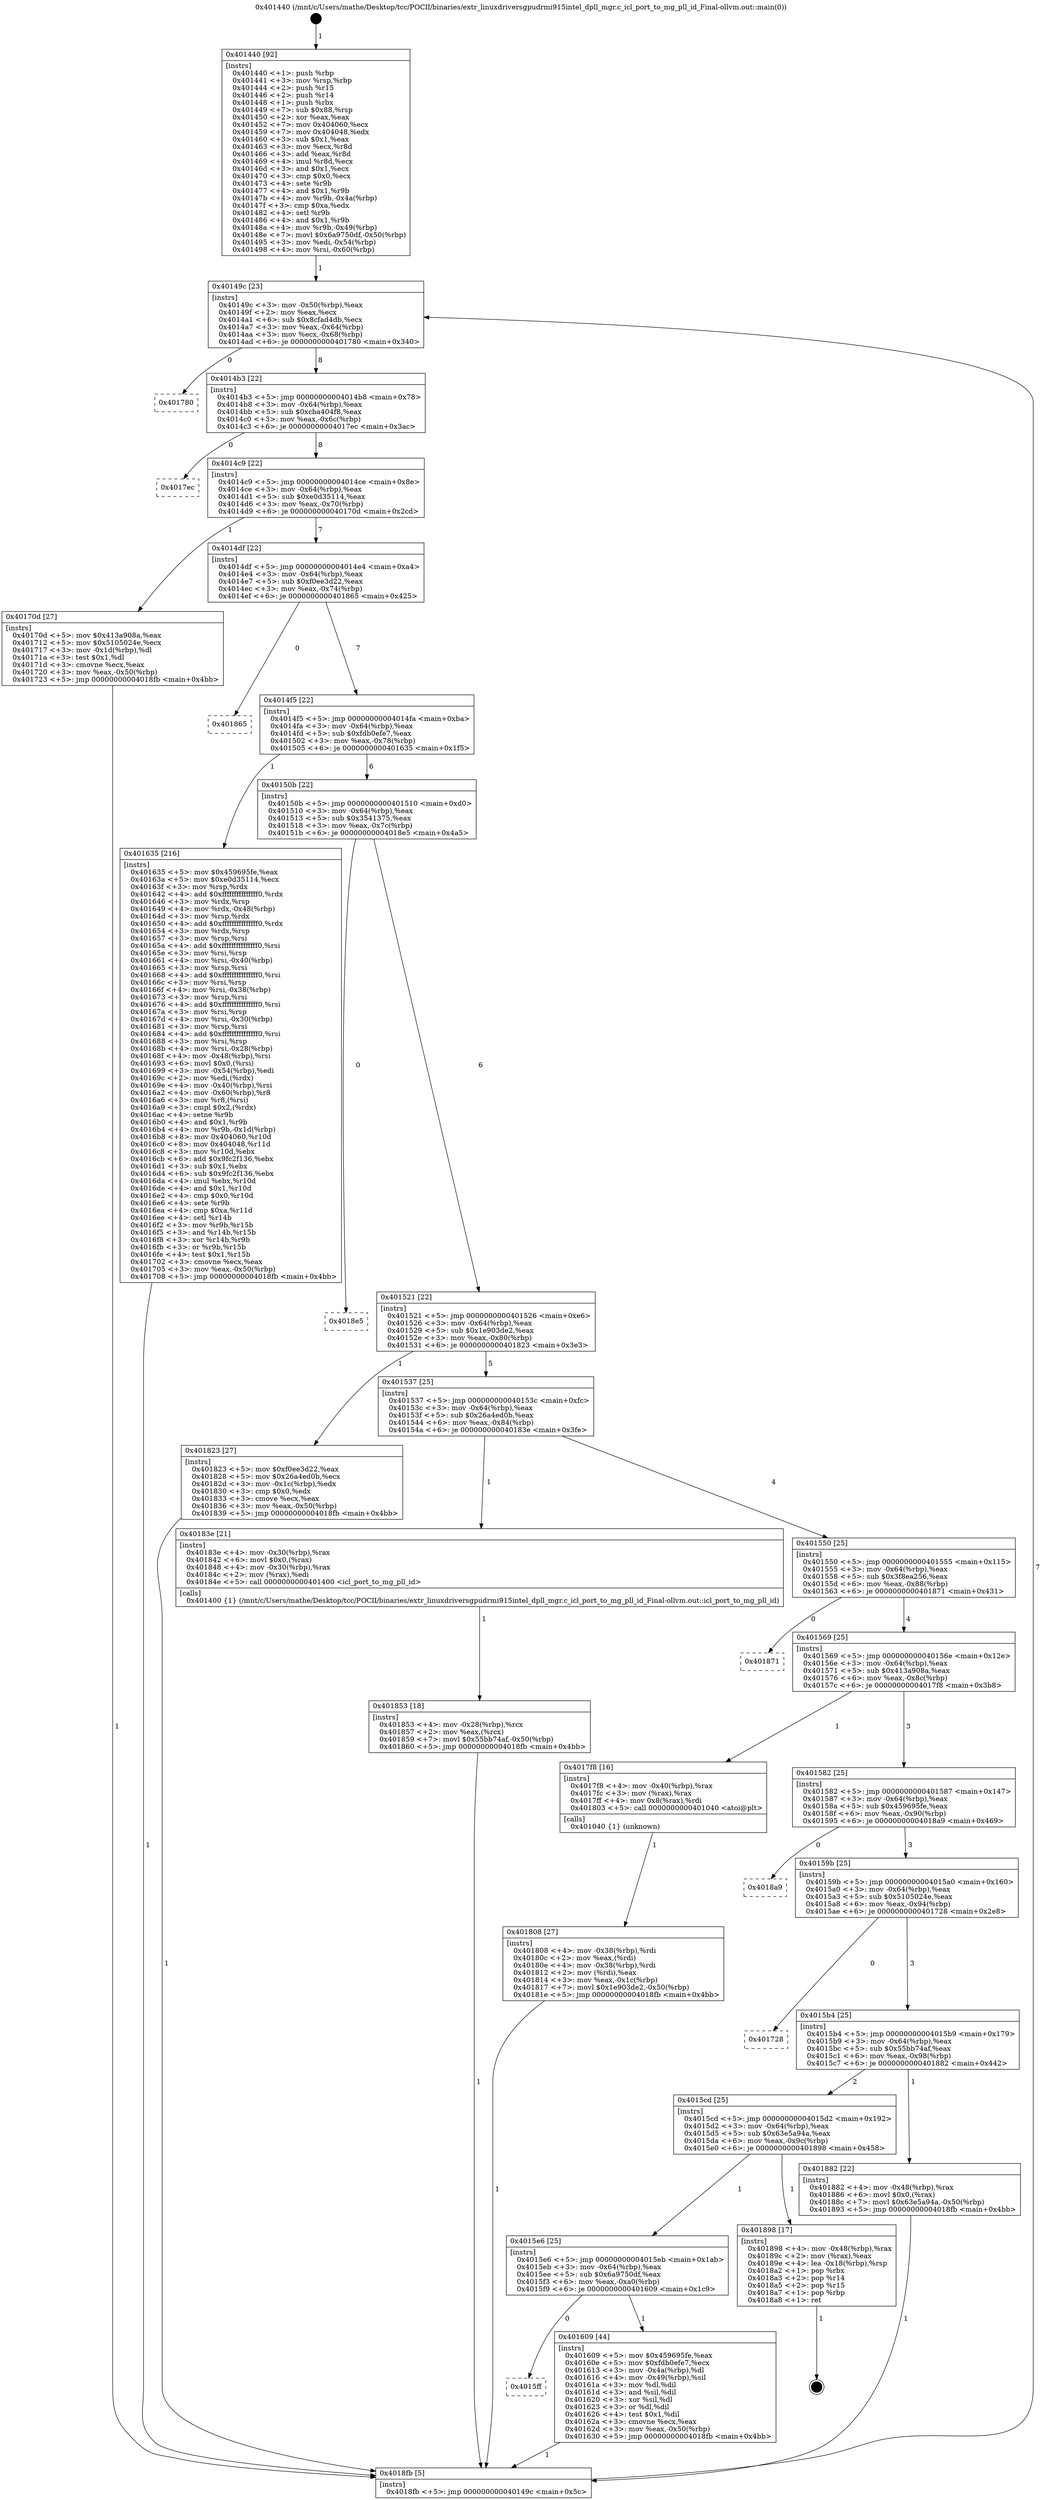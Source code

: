 digraph "0x401440" {
  label = "0x401440 (/mnt/c/Users/mathe/Desktop/tcc/POCII/binaries/extr_linuxdriversgpudrmi915intel_dpll_mgr.c_icl_port_to_mg_pll_id_Final-ollvm.out::main(0))"
  labelloc = "t"
  node[shape=record]

  Entry [label="",width=0.3,height=0.3,shape=circle,fillcolor=black,style=filled]
  "0x40149c" [label="{
     0x40149c [23]\l
     | [instrs]\l
     &nbsp;&nbsp;0x40149c \<+3\>: mov -0x50(%rbp),%eax\l
     &nbsp;&nbsp;0x40149f \<+2\>: mov %eax,%ecx\l
     &nbsp;&nbsp;0x4014a1 \<+6\>: sub $0x8cfad4db,%ecx\l
     &nbsp;&nbsp;0x4014a7 \<+3\>: mov %eax,-0x64(%rbp)\l
     &nbsp;&nbsp;0x4014aa \<+3\>: mov %ecx,-0x68(%rbp)\l
     &nbsp;&nbsp;0x4014ad \<+6\>: je 0000000000401780 \<main+0x340\>\l
  }"]
  "0x401780" [label="{
     0x401780\l
  }", style=dashed]
  "0x4014b3" [label="{
     0x4014b3 [22]\l
     | [instrs]\l
     &nbsp;&nbsp;0x4014b3 \<+5\>: jmp 00000000004014b8 \<main+0x78\>\l
     &nbsp;&nbsp;0x4014b8 \<+3\>: mov -0x64(%rbp),%eax\l
     &nbsp;&nbsp;0x4014bb \<+5\>: sub $0xcba404f8,%eax\l
     &nbsp;&nbsp;0x4014c0 \<+3\>: mov %eax,-0x6c(%rbp)\l
     &nbsp;&nbsp;0x4014c3 \<+6\>: je 00000000004017ec \<main+0x3ac\>\l
  }"]
  Exit [label="",width=0.3,height=0.3,shape=circle,fillcolor=black,style=filled,peripheries=2]
  "0x4017ec" [label="{
     0x4017ec\l
  }", style=dashed]
  "0x4014c9" [label="{
     0x4014c9 [22]\l
     | [instrs]\l
     &nbsp;&nbsp;0x4014c9 \<+5\>: jmp 00000000004014ce \<main+0x8e\>\l
     &nbsp;&nbsp;0x4014ce \<+3\>: mov -0x64(%rbp),%eax\l
     &nbsp;&nbsp;0x4014d1 \<+5\>: sub $0xe0d35114,%eax\l
     &nbsp;&nbsp;0x4014d6 \<+3\>: mov %eax,-0x70(%rbp)\l
     &nbsp;&nbsp;0x4014d9 \<+6\>: je 000000000040170d \<main+0x2cd\>\l
  }"]
  "0x401853" [label="{
     0x401853 [18]\l
     | [instrs]\l
     &nbsp;&nbsp;0x401853 \<+4\>: mov -0x28(%rbp),%rcx\l
     &nbsp;&nbsp;0x401857 \<+2\>: mov %eax,(%rcx)\l
     &nbsp;&nbsp;0x401859 \<+7\>: movl $0x55bb74af,-0x50(%rbp)\l
     &nbsp;&nbsp;0x401860 \<+5\>: jmp 00000000004018fb \<main+0x4bb\>\l
  }"]
  "0x40170d" [label="{
     0x40170d [27]\l
     | [instrs]\l
     &nbsp;&nbsp;0x40170d \<+5\>: mov $0x413a908a,%eax\l
     &nbsp;&nbsp;0x401712 \<+5\>: mov $0x5105024e,%ecx\l
     &nbsp;&nbsp;0x401717 \<+3\>: mov -0x1d(%rbp),%dl\l
     &nbsp;&nbsp;0x40171a \<+3\>: test $0x1,%dl\l
     &nbsp;&nbsp;0x40171d \<+3\>: cmovne %ecx,%eax\l
     &nbsp;&nbsp;0x401720 \<+3\>: mov %eax,-0x50(%rbp)\l
     &nbsp;&nbsp;0x401723 \<+5\>: jmp 00000000004018fb \<main+0x4bb\>\l
  }"]
  "0x4014df" [label="{
     0x4014df [22]\l
     | [instrs]\l
     &nbsp;&nbsp;0x4014df \<+5\>: jmp 00000000004014e4 \<main+0xa4\>\l
     &nbsp;&nbsp;0x4014e4 \<+3\>: mov -0x64(%rbp),%eax\l
     &nbsp;&nbsp;0x4014e7 \<+5\>: sub $0xf0ee3d22,%eax\l
     &nbsp;&nbsp;0x4014ec \<+3\>: mov %eax,-0x74(%rbp)\l
     &nbsp;&nbsp;0x4014ef \<+6\>: je 0000000000401865 \<main+0x425\>\l
  }"]
  "0x401808" [label="{
     0x401808 [27]\l
     | [instrs]\l
     &nbsp;&nbsp;0x401808 \<+4\>: mov -0x38(%rbp),%rdi\l
     &nbsp;&nbsp;0x40180c \<+2\>: mov %eax,(%rdi)\l
     &nbsp;&nbsp;0x40180e \<+4\>: mov -0x38(%rbp),%rdi\l
     &nbsp;&nbsp;0x401812 \<+2\>: mov (%rdi),%eax\l
     &nbsp;&nbsp;0x401814 \<+3\>: mov %eax,-0x1c(%rbp)\l
     &nbsp;&nbsp;0x401817 \<+7\>: movl $0x1e903de2,-0x50(%rbp)\l
     &nbsp;&nbsp;0x40181e \<+5\>: jmp 00000000004018fb \<main+0x4bb\>\l
  }"]
  "0x401865" [label="{
     0x401865\l
  }", style=dashed]
  "0x4014f5" [label="{
     0x4014f5 [22]\l
     | [instrs]\l
     &nbsp;&nbsp;0x4014f5 \<+5\>: jmp 00000000004014fa \<main+0xba\>\l
     &nbsp;&nbsp;0x4014fa \<+3\>: mov -0x64(%rbp),%eax\l
     &nbsp;&nbsp;0x4014fd \<+5\>: sub $0xfdb0efe7,%eax\l
     &nbsp;&nbsp;0x401502 \<+3\>: mov %eax,-0x78(%rbp)\l
     &nbsp;&nbsp;0x401505 \<+6\>: je 0000000000401635 \<main+0x1f5\>\l
  }"]
  "0x401440" [label="{
     0x401440 [92]\l
     | [instrs]\l
     &nbsp;&nbsp;0x401440 \<+1\>: push %rbp\l
     &nbsp;&nbsp;0x401441 \<+3\>: mov %rsp,%rbp\l
     &nbsp;&nbsp;0x401444 \<+2\>: push %r15\l
     &nbsp;&nbsp;0x401446 \<+2\>: push %r14\l
     &nbsp;&nbsp;0x401448 \<+1\>: push %rbx\l
     &nbsp;&nbsp;0x401449 \<+7\>: sub $0x88,%rsp\l
     &nbsp;&nbsp;0x401450 \<+2\>: xor %eax,%eax\l
     &nbsp;&nbsp;0x401452 \<+7\>: mov 0x404060,%ecx\l
     &nbsp;&nbsp;0x401459 \<+7\>: mov 0x404048,%edx\l
     &nbsp;&nbsp;0x401460 \<+3\>: sub $0x1,%eax\l
     &nbsp;&nbsp;0x401463 \<+3\>: mov %ecx,%r8d\l
     &nbsp;&nbsp;0x401466 \<+3\>: add %eax,%r8d\l
     &nbsp;&nbsp;0x401469 \<+4\>: imul %r8d,%ecx\l
     &nbsp;&nbsp;0x40146d \<+3\>: and $0x1,%ecx\l
     &nbsp;&nbsp;0x401470 \<+3\>: cmp $0x0,%ecx\l
     &nbsp;&nbsp;0x401473 \<+4\>: sete %r9b\l
     &nbsp;&nbsp;0x401477 \<+4\>: and $0x1,%r9b\l
     &nbsp;&nbsp;0x40147b \<+4\>: mov %r9b,-0x4a(%rbp)\l
     &nbsp;&nbsp;0x40147f \<+3\>: cmp $0xa,%edx\l
     &nbsp;&nbsp;0x401482 \<+4\>: setl %r9b\l
     &nbsp;&nbsp;0x401486 \<+4\>: and $0x1,%r9b\l
     &nbsp;&nbsp;0x40148a \<+4\>: mov %r9b,-0x49(%rbp)\l
     &nbsp;&nbsp;0x40148e \<+7\>: movl $0x6a9750df,-0x50(%rbp)\l
     &nbsp;&nbsp;0x401495 \<+3\>: mov %edi,-0x54(%rbp)\l
     &nbsp;&nbsp;0x401498 \<+4\>: mov %rsi,-0x60(%rbp)\l
  }"]
  "0x401635" [label="{
     0x401635 [216]\l
     | [instrs]\l
     &nbsp;&nbsp;0x401635 \<+5\>: mov $0x459695fe,%eax\l
     &nbsp;&nbsp;0x40163a \<+5\>: mov $0xe0d35114,%ecx\l
     &nbsp;&nbsp;0x40163f \<+3\>: mov %rsp,%rdx\l
     &nbsp;&nbsp;0x401642 \<+4\>: add $0xfffffffffffffff0,%rdx\l
     &nbsp;&nbsp;0x401646 \<+3\>: mov %rdx,%rsp\l
     &nbsp;&nbsp;0x401649 \<+4\>: mov %rdx,-0x48(%rbp)\l
     &nbsp;&nbsp;0x40164d \<+3\>: mov %rsp,%rdx\l
     &nbsp;&nbsp;0x401650 \<+4\>: add $0xfffffffffffffff0,%rdx\l
     &nbsp;&nbsp;0x401654 \<+3\>: mov %rdx,%rsp\l
     &nbsp;&nbsp;0x401657 \<+3\>: mov %rsp,%rsi\l
     &nbsp;&nbsp;0x40165a \<+4\>: add $0xfffffffffffffff0,%rsi\l
     &nbsp;&nbsp;0x40165e \<+3\>: mov %rsi,%rsp\l
     &nbsp;&nbsp;0x401661 \<+4\>: mov %rsi,-0x40(%rbp)\l
     &nbsp;&nbsp;0x401665 \<+3\>: mov %rsp,%rsi\l
     &nbsp;&nbsp;0x401668 \<+4\>: add $0xfffffffffffffff0,%rsi\l
     &nbsp;&nbsp;0x40166c \<+3\>: mov %rsi,%rsp\l
     &nbsp;&nbsp;0x40166f \<+4\>: mov %rsi,-0x38(%rbp)\l
     &nbsp;&nbsp;0x401673 \<+3\>: mov %rsp,%rsi\l
     &nbsp;&nbsp;0x401676 \<+4\>: add $0xfffffffffffffff0,%rsi\l
     &nbsp;&nbsp;0x40167a \<+3\>: mov %rsi,%rsp\l
     &nbsp;&nbsp;0x40167d \<+4\>: mov %rsi,-0x30(%rbp)\l
     &nbsp;&nbsp;0x401681 \<+3\>: mov %rsp,%rsi\l
     &nbsp;&nbsp;0x401684 \<+4\>: add $0xfffffffffffffff0,%rsi\l
     &nbsp;&nbsp;0x401688 \<+3\>: mov %rsi,%rsp\l
     &nbsp;&nbsp;0x40168b \<+4\>: mov %rsi,-0x28(%rbp)\l
     &nbsp;&nbsp;0x40168f \<+4\>: mov -0x48(%rbp),%rsi\l
     &nbsp;&nbsp;0x401693 \<+6\>: movl $0x0,(%rsi)\l
     &nbsp;&nbsp;0x401699 \<+3\>: mov -0x54(%rbp),%edi\l
     &nbsp;&nbsp;0x40169c \<+2\>: mov %edi,(%rdx)\l
     &nbsp;&nbsp;0x40169e \<+4\>: mov -0x40(%rbp),%rsi\l
     &nbsp;&nbsp;0x4016a2 \<+4\>: mov -0x60(%rbp),%r8\l
     &nbsp;&nbsp;0x4016a6 \<+3\>: mov %r8,(%rsi)\l
     &nbsp;&nbsp;0x4016a9 \<+3\>: cmpl $0x2,(%rdx)\l
     &nbsp;&nbsp;0x4016ac \<+4\>: setne %r9b\l
     &nbsp;&nbsp;0x4016b0 \<+4\>: and $0x1,%r9b\l
     &nbsp;&nbsp;0x4016b4 \<+4\>: mov %r9b,-0x1d(%rbp)\l
     &nbsp;&nbsp;0x4016b8 \<+8\>: mov 0x404060,%r10d\l
     &nbsp;&nbsp;0x4016c0 \<+8\>: mov 0x404048,%r11d\l
     &nbsp;&nbsp;0x4016c8 \<+3\>: mov %r10d,%ebx\l
     &nbsp;&nbsp;0x4016cb \<+6\>: add $0x9fc2f136,%ebx\l
     &nbsp;&nbsp;0x4016d1 \<+3\>: sub $0x1,%ebx\l
     &nbsp;&nbsp;0x4016d4 \<+6\>: sub $0x9fc2f136,%ebx\l
     &nbsp;&nbsp;0x4016da \<+4\>: imul %ebx,%r10d\l
     &nbsp;&nbsp;0x4016de \<+4\>: and $0x1,%r10d\l
     &nbsp;&nbsp;0x4016e2 \<+4\>: cmp $0x0,%r10d\l
     &nbsp;&nbsp;0x4016e6 \<+4\>: sete %r9b\l
     &nbsp;&nbsp;0x4016ea \<+4\>: cmp $0xa,%r11d\l
     &nbsp;&nbsp;0x4016ee \<+4\>: setl %r14b\l
     &nbsp;&nbsp;0x4016f2 \<+3\>: mov %r9b,%r15b\l
     &nbsp;&nbsp;0x4016f5 \<+3\>: and %r14b,%r15b\l
     &nbsp;&nbsp;0x4016f8 \<+3\>: xor %r14b,%r9b\l
     &nbsp;&nbsp;0x4016fb \<+3\>: or %r9b,%r15b\l
     &nbsp;&nbsp;0x4016fe \<+4\>: test $0x1,%r15b\l
     &nbsp;&nbsp;0x401702 \<+3\>: cmovne %ecx,%eax\l
     &nbsp;&nbsp;0x401705 \<+3\>: mov %eax,-0x50(%rbp)\l
     &nbsp;&nbsp;0x401708 \<+5\>: jmp 00000000004018fb \<main+0x4bb\>\l
  }"]
  "0x40150b" [label="{
     0x40150b [22]\l
     | [instrs]\l
     &nbsp;&nbsp;0x40150b \<+5\>: jmp 0000000000401510 \<main+0xd0\>\l
     &nbsp;&nbsp;0x401510 \<+3\>: mov -0x64(%rbp),%eax\l
     &nbsp;&nbsp;0x401513 \<+5\>: sub $0x3541375,%eax\l
     &nbsp;&nbsp;0x401518 \<+3\>: mov %eax,-0x7c(%rbp)\l
     &nbsp;&nbsp;0x40151b \<+6\>: je 00000000004018e5 \<main+0x4a5\>\l
  }"]
  "0x4018fb" [label="{
     0x4018fb [5]\l
     | [instrs]\l
     &nbsp;&nbsp;0x4018fb \<+5\>: jmp 000000000040149c \<main+0x5c\>\l
  }"]
  "0x4018e5" [label="{
     0x4018e5\l
  }", style=dashed]
  "0x401521" [label="{
     0x401521 [22]\l
     | [instrs]\l
     &nbsp;&nbsp;0x401521 \<+5\>: jmp 0000000000401526 \<main+0xe6\>\l
     &nbsp;&nbsp;0x401526 \<+3\>: mov -0x64(%rbp),%eax\l
     &nbsp;&nbsp;0x401529 \<+5\>: sub $0x1e903de2,%eax\l
     &nbsp;&nbsp;0x40152e \<+3\>: mov %eax,-0x80(%rbp)\l
     &nbsp;&nbsp;0x401531 \<+6\>: je 0000000000401823 \<main+0x3e3\>\l
  }"]
  "0x4015ff" [label="{
     0x4015ff\l
  }", style=dashed]
  "0x401823" [label="{
     0x401823 [27]\l
     | [instrs]\l
     &nbsp;&nbsp;0x401823 \<+5\>: mov $0xf0ee3d22,%eax\l
     &nbsp;&nbsp;0x401828 \<+5\>: mov $0x26a4ed0b,%ecx\l
     &nbsp;&nbsp;0x40182d \<+3\>: mov -0x1c(%rbp),%edx\l
     &nbsp;&nbsp;0x401830 \<+3\>: cmp $0x0,%edx\l
     &nbsp;&nbsp;0x401833 \<+3\>: cmove %ecx,%eax\l
     &nbsp;&nbsp;0x401836 \<+3\>: mov %eax,-0x50(%rbp)\l
     &nbsp;&nbsp;0x401839 \<+5\>: jmp 00000000004018fb \<main+0x4bb\>\l
  }"]
  "0x401537" [label="{
     0x401537 [25]\l
     | [instrs]\l
     &nbsp;&nbsp;0x401537 \<+5\>: jmp 000000000040153c \<main+0xfc\>\l
     &nbsp;&nbsp;0x40153c \<+3\>: mov -0x64(%rbp),%eax\l
     &nbsp;&nbsp;0x40153f \<+5\>: sub $0x26a4ed0b,%eax\l
     &nbsp;&nbsp;0x401544 \<+6\>: mov %eax,-0x84(%rbp)\l
     &nbsp;&nbsp;0x40154a \<+6\>: je 000000000040183e \<main+0x3fe\>\l
  }"]
  "0x401609" [label="{
     0x401609 [44]\l
     | [instrs]\l
     &nbsp;&nbsp;0x401609 \<+5\>: mov $0x459695fe,%eax\l
     &nbsp;&nbsp;0x40160e \<+5\>: mov $0xfdb0efe7,%ecx\l
     &nbsp;&nbsp;0x401613 \<+3\>: mov -0x4a(%rbp),%dl\l
     &nbsp;&nbsp;0x401616 \<+4\>: mov -0x49(%rbp),%sil\l
     &nbsp;&nbsp;0x40161a \<+3\>: mov %dl,%dil\l
     &nbsp;&nbsp;0x40161d \<+3\>: and %sil,%dil\l
     &nbsp;&nbsp;0x401620 \<+3\>: xor %sil,%dl\l
     &nbsp;&nbsp;0x401623 \<+3\>: or %dl,%dil\l
     &nbsp;&nbsp;0x401626 \<+4\>: test $0x1,%dil\l
     &nbsp;&nbsp;0x40162a \<+3\>: cmovne %ecx,%eax\l
     &nbsp;&nbsp;0x40162d \<+3\>: mov %eax,-0x50(%rbp)\l
     &nbsp;&nbsp;0x401630 \<+5\>: jmp 00000000004018fb \<main+0x4bb\>\l
  }"]
  "0x40183e" [label="{
     0x40183e [21]\l
     | [instrs]\l
     &nbsp;&nbsp;0x40183e \<+4\>: mov -0x30(%rbp),%rax\l
     &nbsp;&nbsp;0x401842 \<+6\>: movl $0x0,(%rax)\l
     &nbsp;&nbsp;0x401848 \<+4\>: mov -0x30(%rbp),%rax\l
     &nbsp;&nbsp;0x40184c \<+2\>: mov (%rax),%edi\l
     &nbsp;&nbsp;0x40184e \<+5\>: call 0000000000401400 \<icl_port_to_mg_pll_id\>\l
     | [calls]\l
     &nbsp;&nbsp;0x401400 \{1\} (/mnt/c/Users/mathe/Desktop/tcc/POCII/binaries/extr_linuxdriversgpudrmi915intel_dpll_mgr.c_icl_port_to_mg_pll_id_Final-ollvm.out::icl_port_to_mg_pll_id)\l
  }"]
  "0x401550" [label="{
     0x401550 [25]\l
     | [instrs]\l
     &nbsp;&nbsp;0x401550 \<+5\>: jmp 0000000000401555 \<main+0x115\>\l
     &nbsp;&nbsp;0x401555 \<+3\>: mov -0x64(%rbp),%eax\l
     &nbsp;&nbsp;0x401558 \<+5\>: sub $0x3f8ea256,%eax\l
     &nbsp;&nbsp;0x40155d \<+6\>: mov %eax,-0x88(%rbp)\l
     &nbsp;&nbsp;0x401563 \<+6\>: je 0000000000401871 \<main+0x431\>\l
  }"]
  "0x4015e6" [label="{
     0x4015e6 [25]\l
     | [instrs]\l
     &nbsp;&nbsp;0x4015e6 \<+5\>: jmp 00000000004015eb \<main+0x1ab\>\l
     &nbsp;&nbsp;0x4015eb \<+3\>: mov -0x64(%rbp),%eax\l
     &nbsp;&nbsp;0x4015ee \<+5\>: sub $0x6a9750df,%eax\l
     &nbsp;&nbsp;0x4015f3 \<+6\>: mov %eax,-0xa0(%rbp)\l
     &nbsp;&nbsp;0x4015f9 \<+6\>: je 0000000000401609 \<main+0x1c9\>\l
  }"]
  "0x401871" [label="{
     0x401871\l
  }", style=dashed]
  "0x401569" [label="{
     0x401569 [25]\l
     | [instrs]\l
     &nbsp;&nbsp;0x401569 \<+5\>: jmp 000000000040156e \<main+0x12e\>\l
     &nbsp;&nbsp;0x40156e \<+3\>: mov -0x64(%rbp),%eax\l
     &nbsp;&nbsp;0x401571 \<+5\>: sub $0x413a908a,%eax\l
     &nbsp;&nbsp;0x401576 \<+6\>: mov %eax,-0x8c(%rbp)\l
     &nbsp;&nbsp;0x40157c \<+6\>: je 00000000004017f8 \<main+0x3b8\>\l
  }"]
  "0x401898" [label="{
     0x401898 [17]\l
     | [instrs]\l
     &nbsp;&nbsp;0x401898 \<+4\>: mov -0x48(%rbp),%rax\l
     &nbsp;&nbsp;0x40189c \<+2\>: mov (%rax),%eax\l
     &nbsp;&nbsp;0x40189e \<+4\>: lea -0x18(%rbp),%rsp\l
     &nbsp;&nbsp;0x4018a2 \<+1\>: pop %rbx\l
     &nbsp;&nbsp;0x4018a3 \<+2\>: pop %r14\l
     &nbsp;&nbsp;0x4018a5 \<+2\>: pop %r15\l
     &nbsp;&nbsp;0x4018a7 \<+1\>: pop %rbp\l
     &nbsp;&nbsp;0x4018a8 \<+1\>: ret\l
  }"]
  "0x4017f8" [label="{
     0x4017f8 [16]\l
     | [instrs]\l
     &nbsp;&nbsp;0x4017f8 \<+4\>: mov -0x40(%rbp),%rax\l
     &nbsp;&nbsp;0x4017fc \<+3\>: mov (%rax),%rax\l
     &nbsp;&nbsp;0x4017ff \<+4\>: mov 0x8(%rax),%rdi\l
     &nbsp;&nbsp;0x401803 \<+5\>: call 0000000000401040 \<atoi@plt\>\l
     | [calls]\l
     &nbsp;&nbsp;0x401040 \{1\} (unknown)\l
  }"]
  "0x401582" [label="{
     0x401582 [25]\l
     | [instrs]\l
     &nbsp;&nbsp;0x401582 \<+5\>: jmp 0000000000401587 \<main+0x147\>\l
     &nbsp;&nbsp;0x401587 \<+3\>: mov -0x64(%rbp),%eax\l
     &nbsp;&nbsp;0x40158a \<+5\>: sub $0x459695fe,%eax\l
     &nbsp;&nbsp;0x40158f \<+6\>: mov %eax,-0x90(%rbp)\l
     &nbsp;&nbsp;0x401595 \<+6\>: je 00000000004018a9 \<main+0x469\>\l
  }"]
  "0x4015cd" [label="{
     0x4015cd [25]\l
     | [instrs]\l
     &nbsp;&nbsp;0x4015cd \<+5\>: jmp 00000000004015d2 \<main+0x192\>\l
     &nbsp;&nbsp;0x4015d2 \<+3\>: mov -0x64(%rbp),%eax\l
     &nbsp;&nbsp;0x4015d5 \<+5\>: sub $0x63e5a94a,%eax\l
     &nbsp;&nbsp;0x4015da \<+6\>: mov %eax,-0x9c(%rbp)\l
     &nbsp;&nbsp;0x4015e0 \<+6\>: je 0000000000401898 \<main+0x458\>\l
  }"]
  "0x4018a9" [label="{
     0x4018a9\l
  }", style=dashed]
  "0x40159b" [label="{
     0x40159b [25]\l
     | [instrs]\l
     &nbsp;&nbsp;0x40159b \<+5\>: jmp 00000000004015a0 \<main+0x160\>\l
     &nbsp;&nbsp;0x4015a0 \<+3\>: mov -0x64(%rbp),%eax\l
     &nbsp;&nbsp;0x4015a3 \<+5\>: sub $0x5105024e,%eax\l
     &nbsp;&nbsp;0x4015a8 \<+6\>: mov %eax,-0x94(%rbp)\l
     &nbsp;&nbsp;0x4015ae \<+6\>: je 0000000000401728 \<main+0x2e8\>\l
  }"]
  "0x401882" [label="{
     0x401882 [22]\l
     | [instrs]\l
     &nbsp;&nbsp;0x401882 \<+4\>: mov -0x48(%rbp),%rax\l
     &nbsp;&nbsp;0x401886 \<+6\>: movl $0x0,(%rax)\l
     &nbsp;&nbsp;0x40188c \<+7\>: movl $0x63e5a94a,-0x50(%rbp)\l
     &nbsp;&nbsp;0x401893 \<+5\>: jmp 00000000004018fb \<main+0x4bb\>\l
  }"]
  "0x401728" [label="{
     0x401728\l
  }", style=dashed]
  "0x4015b4" [label="{
     0x4015b4 [25]\l
     | [instrs]\l
     &nbsp;&nbsp;0x4015b4 \<+5\>: jmp 00000000004015b9 \<main+0x179\>\l
     &nbsp;&nbsp;0x4015b9 \<+3\>: mov -0x64(%rbp),%eax\l
     &nbsp;&nbsp;0x4015bc \<+5\>: sub $0x55bb74af,%eax\l
     &nbsp;&nbsp;0x4015c1 \<+6\>: mov %eax,-0x98(%rbp)\l
     &nbsp;&nbsp;0x4015c7 \<+6\>: je 0000000000401882 \<main+0x442\>\l
  }"]
  Entry -> "0x401440" [label=" 1"]
  "0x40149c" -> "0x401780" [label=" 0"]
  "0x40149c" -> "0x4014b3" [label=" 8"]
  "0x401898" -> Exit [label=" 1"]
  "0x4014b3" -> "0x4017ec" [label=" 0"]
  "0x4014b3" -> "0x4014c9" [label=" 8"]
  "0x401882" -> "0x4018fb" [label=" 1"]
  "0x4014c9" -> "0x40170d" [label=" 1"]
  "0x4014c9" -> "0x4014df" [label=" 7"]
  "0x401853" -> "0x4018fb" [label=" 1"]
  "0x4014df" -> "0x401865" [label=" 0"]
  "0x4014df" -> "0x4014f5" [label=" 7"]
  "0x40183e" -> "0x401853" [label=" 1"]
  "0x4014f5" -> "0x401635" [label=" 1"]
  "0x4014f5" -> "0x40150b" [label=" 6"]
  "0x401823" -> "0x4018fb" [label=" 1"]
  "0x40150b" -> "0x4018e5" [label=" 0"]
  "0x40150b" -> "0x401521" [label=" 6"]
  "0x401808" -> "0x4018fb" [label=" 1"]
  "0x401521" -> "0x401823" [label=" 1"]
  "0x401521" -> "0x401537" [label=" 5"]
  "0x4017f8" -> "0x401808" [label=" 1"]
  "0x401537" -> "0x40183e" [label=" 1"]
  "0x401537" -> "0x401550" [label=" 4"]
  "0x40170d" -> "0x4018fb" [label=" 1"]
  "0x401550" -> "0x401871" [label=" 0"]
  "0x401550" -> "0x401569" [label=" 4"]
  "0x4018fb" -> "0x40149c" [label=" 7"]
  "0x401569" -> "0x4017f8" [label=" 1"]
  "0x401569" -> "0x401582" [label=" 3"]
  "0x401440" -> "0x40149c" [label=" 1"]
  "0x401582" -> "0x4018a9" [label=" 0"]
  "0x401582" -> "0x40159b" [label=" 3"]
  "0x4015e6" -> "0x4015ff" [label=" 0"]
  "0x40159b" -> "0x401728" [label=" 0"]
  "0x40159b" -> "0x4015b4" [label=" 3"]
  "0x4015e6" -> "0x401609" [label=" 1"]
  "0x4015b4" -> "0x401882" [label=" 1"]
  "0x4015b4" -> "0x4015cd" [label=" 2"]
  "0x401609" -> "0x4018fb" [label=" 1"]
  "0x4015cd" -> "0x401898" [label=" 1"]
  "0x4015cd" -> "0x4015e6" [label=" 1"]
  "0x401635" -> "0x4018fb" [label=" 1"]
}
